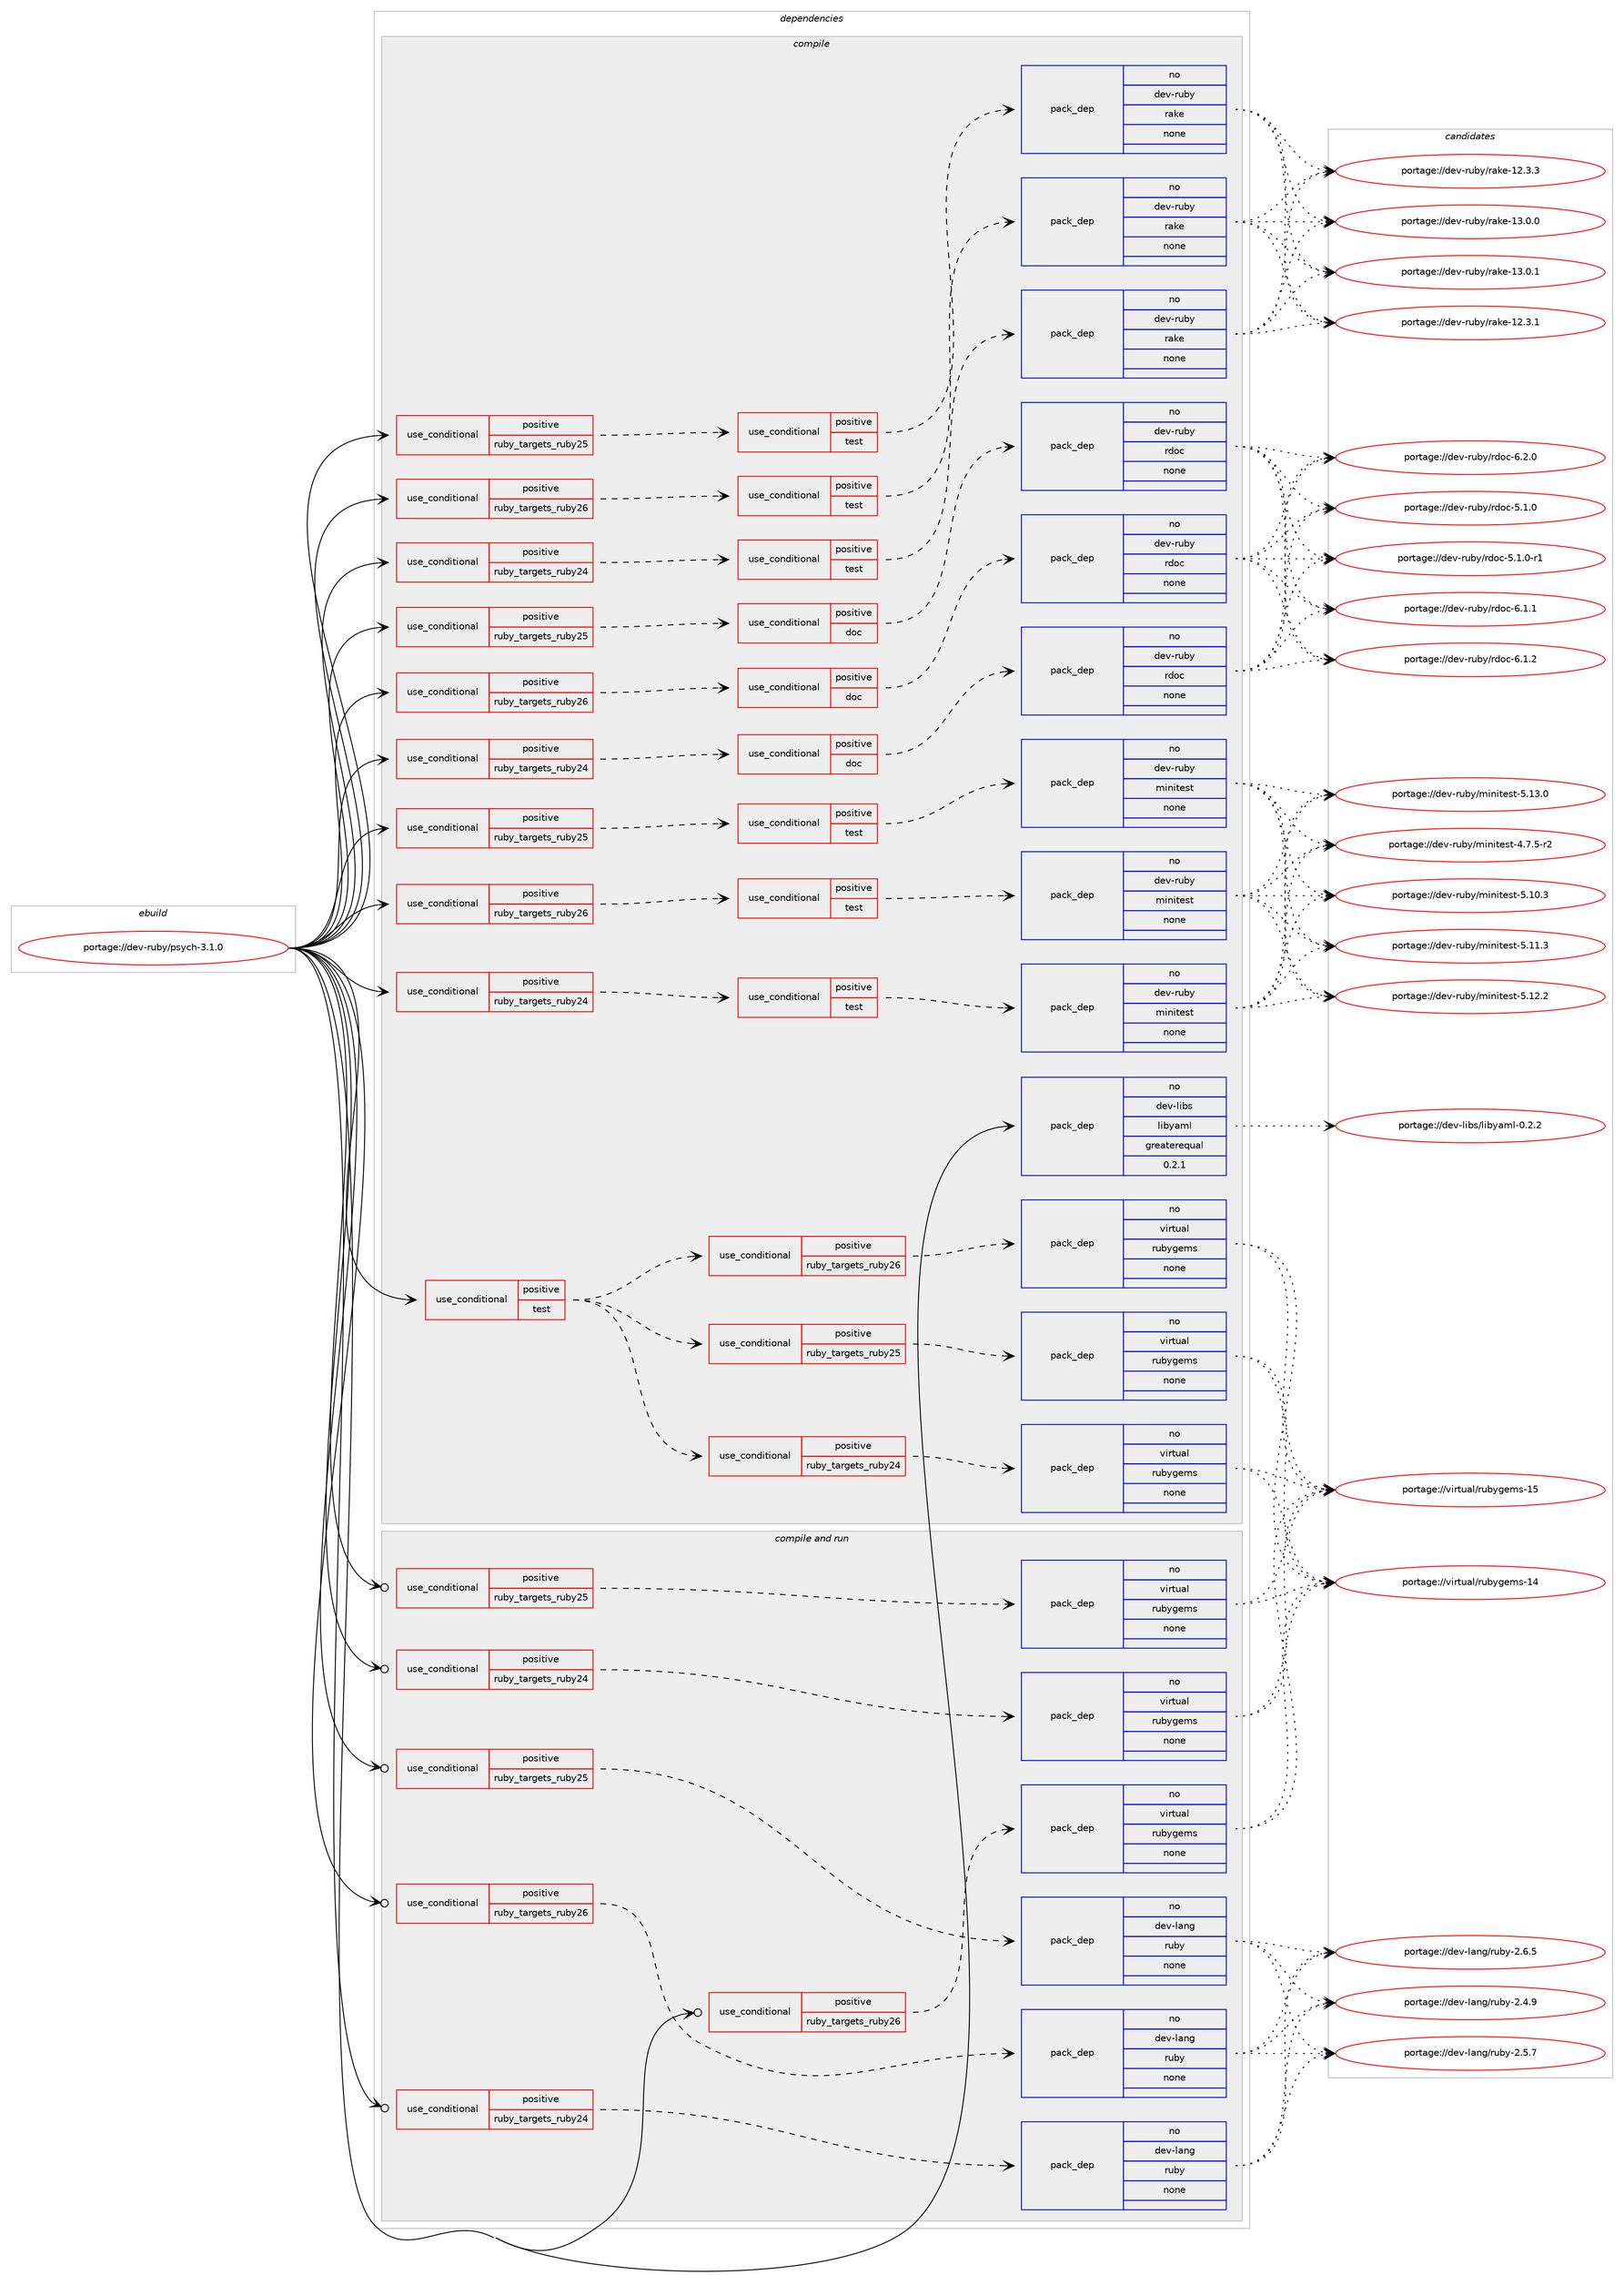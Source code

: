 digraph prolog {

# *************
# Graph options
# *************

newrank=true;
concentrate=true;
compound=true;
graph [rankdir=LR,fontname=Helvetica,fontsize=10,ranksep=1.5];#, ranksep=2.5, nodesep=0.2];
edge  [arrowhead=vee];
node  [fontname=Helvetica,fontsize=10];

# **********
# The ebuild
# **********

subgraph cluster_leftcol {
color=gray;
rank=same;
label=<<i>ebuild</i>>;
id [label="portage://dev-ruby/psych-3.1.0", color=red, width=4, href="../dev-ruby/psych-3.1.0.svg"];
}

# ****************
# The dependencies
# ****************

subgraph cluster_midcol {
color=gray;
label=<<i>dependencies</i>>;
subgraph cluster_compile {
fillcolor="#eeeeee";
style=filled;
label=<<i>compile</i>>;
subgraph cond59396 {
dependency234859 [label=<<TABLE BORDER="0" CELLBORDER="1" CELLSPACING="0" CELLPADDING="4"><TR><TD ROWSPAN="3" CELLPADDING="10">use_conditional</TD></TR><TR><TD>positive</TD></TR><TR><TD>ruby_targets_ruby24</TD></TR></TABLE>>, shape=none, color=red];
subgraph cond59397 {
dependency234860 [label=<<TABLE BORDER="0" CELLBORDER="1" CELLSPACING="0" CELLPADDING="4"><TR><TD ROWSPAN="3" CELLPADDING="10">use_conditional</TD></TR><TR><TD>positive</TD></TR><TR><TD>doc</TD></TR></TABLE>>, shape=none, color=red];
subgraph pack171918 {
dependency234861 [label=<<TABLE BORDER="0" CELLBORDER="1" CELLSPACING="0" CELLPADDING="4" WIDTH="220"><TR><TD ROWSPAN="6" CELLPADDING="30">pack_dep</TD></TR><TR><TD WIDTH="110">no</TD></TR><TR><TD>dev-ruby</TD></TR><TR><TD>rdoc</TD></TR><TR><TD>none</TD></TR><TR><TD></TD></TR></TABLE>>, shape=none, color=blue];
}
dependency234860:e -> dependency234861:w [weight=20,style="dashed",arrowhead="vee"];
}
dependency234859:e -> dependency234860:w [weight=20,style="dashed",arrowhead="vee"];
}
id:e -> dependency234859:w [weight=20,style="solid",arrowhead="vee"];
subgraph cond59398 {
dependency234862 [label=<<TABLE BORDER="0" CELLBORDER="1" CELLSPACING="0" CELLPADDING="4"><TR><TD ROWSPAN="3" CELLPADDING="10">use_conditional</TD></TR><TR><TD>positive</TD></TR><TR><TD>ruby_targets_ruby24</TD></TR></TABLE>>, shape=none, color=red];
subgraph cond59399 {
dependency234863 [label=<<TABLE BORDER="0" CELLBORDER="1" CELLSPACING="0" CELLPADDING="4"><TR><TD ROWSPAN="3" CELLPADDING="10">use_conditional</TD></TR><TR><TD>positive</TD></TR><TR><TD>test</TD></TR></TABLE>>, shape=none, color=red];
subgraph pack171919 {
dependency234864 [label=<<TABLE BORDER="0" CELLBORDER="1" CELLSPACING="0" CELLPADDING="4" WIDTH="220"><TR><TD ROWSPAN="6" CELLPADDING="30">pack_dep</TD></TR><TR><TD WIDTH="110">no</TD></TR><TR><TD>dev-ruby</TD></TR><TR><TD>minitest</TD></TR><TR><TD>none</TD></TR><TR><TD></TD></TR></TABLE>>, shape=none, color=blue];
}
dependency234863:e -> dependency234864:w [weight=20,style="dashed",arrowhead="vee"];
}
dependency234862:e -> dependency234863:w [weight=20,style="dashed",arrowhead="vee"];
}
id:e -> dependency234862:w [weight=20,style="solid",arrowhead="vee"];
subgraph cond59400 {
dependency234865 [label=<<TABLE BORDER="0" CELLBORDER="1" CELLSPACING="0" CELLPADDING="4"><TR><TD ROWSPAN="3" CELLPADDING="10">use_conditional</TD></TR><TR><TD>positive</TD></TR><TR><TD>ruby_targets_ruby24</TD></TR></TABLE>>, shape=none, color=red];
subgraph cond59401 {
dependency234866 [label=<<TABLE BORDER="0" CELLBORDER="1" CELLSPACING="0" CELLPADDING="4"><TR><TD ROWSPAN="3" CELLPADDING="10">use_conditional</TD></TR><TR><TD>positive</TD></TR><TR><TD>test</TD></TR></TABLE>>, shape=none, color=red];
subgraph pack171920 {
dependency234867 [label=<<TABLE BORDER="0" CELLBORDER="1" CELLSPACING="0" CELLPADDING="4" WIDTH="220"><TR><TD ROWSPAN="6" CELLPADDING="30">pack_dep</TD></TR><TR><TD WIDTH="110">no</TD></TR><TR><TD>dev-ruby</TD></TR><TR><TD>rake</TD></TR><TR><TD>none</TD></TR><TR><TD></TD></TR></TABLE>>, shape=none, color=blue];
}
dependency234866:e -> dependency234867:w [weight=20,style="dashed",arrowhead="vee"];
}
dependency234865:e -> dependency234866:w [weight=20,style="dashed",arrowhead="vee"];
}
id:e -> dependency234865:w [weight=20,style="solid",arrowhead="vee"];
subgraph cond59402 {
dependency234868 [label=<<TABLE BORDER="0" CELLBORDER="1" CELLSPACING="0" CELLPADDING="4"><TR><TD ROWSPAN="3" CELLPADDING="10">use_conditional</TD></TR><TR><TD>positive</TD></TR><TR><TD>ruby_targets_ruby25</TD></TR></TABLE>>, shape=none, color=red];
subgraph cond59403 {
dependency234869 [label=<<TABLE BORDER="0" CELLBORDER="1" CELLSPACING="0" CELLPADDING="4"><TR><TD ROWSPAN="3" CELLPADDING="10">use_conditional</TD></TR><TR><TD>positive</TD></TR><TR><TD>doc</TD></TR></TABLE>>, shape=none, color=red];
subgraph pack171921 {
dependency234870 [label=<<TABLE BORDER="0" CELLBORDER="1" CELLSPACING="0" CELLPADDING="4" WIDTH="220"><TR><TD ROWSPAN="6" CELLPADDING="30">pack_dep</TD></TR><TR><TD WIDTH="110">no</TD></TR><TR><TD>dev-ruby</TD></TR><TR><TD>rdoc</TD></TR><TR><TD>none</TD></TR><TR><TD></TD></TR></TABLE>>, shape=none, color=blue];
}
dependency234869:e -> dependency234870:w [weight=20,style="dashed",arrowhead="vee"];
}
dependency234868:e -> dependency234869:w [weight=20,style="dashed",arrowhead="vee"];
}
id:e -> dependency234868:w [weight=20,style="solid",arrowhead="vee"];
subgraph cond59404 {
dependency234871 [label=<<TABLE BORDER="0" CELLBORDER="1" CELLSPACING="0" CELLPADDING="4"><TR><TD ROWSPAN="3" CELLPADDING="10">use_conditional</TD></TR><TR><TD>positive</TD></TR><TR><TD>ruby_targets_ruby25</TD></TR></TABLE>>, shape=none, color=red];
subgraph cond59405 {
dependency234872 [label=<<TABLE BORDER="0" CELLBORDER="1" CELLSPACING="0" CELLPADDING="4"><TR><TD ROWSPAN="3" CELLPADDING="10">use_conditional</TD></TR><TR><TD>positive</TD></TR><TR><TD>test</TD></TR></TABLE>>, shape=none, color=red];
subgraph pack171922 {
dependency234873 [label=<<TABLE BORDER="0" CELLBORDER="1" CELLSPACING="0" CELLPADDING="4" WIDTH="220"><TR><TD ROWSPAN="6" CELLPADDING="30">pack_dep</TD></TR><TR><TD WIDTH="110">no</TD></TR><TR><TD>dev-ruby</TD></TR><TR><TD>minitest</TD></TR><TR><TD>none</TD></TR><TR><TD></TD></TR></TABLE>>, shape=none, color=blue];
}
dependency234872:e -> dependency234873:w [weight=20,style="dashed",arrowhead="vee"];
}
dependency234871:e -> dependency234872:w [weight=20,style="dashed",arrowhead="vee"];
}
id:e -> dependency234871:w [weight=20,style="solid",arrowhead="vee"];
subgraph cond59406 {
dependency234874 [label=<<TABLE BORDER="0" CELLBORDER="1" CELLSPACING="0" CELLPADDING="4"><TR><TD ROWSPAN="3" CELLPADDING="10">use_conditional</TD></TR><TR><TD>positive</TD></TR><TR><TD>ruby_targets_ruby25</TD></TR></TABLE>>, shape=none, color=red];
subgraph cond59407 {
dependency234875 [label=<<TABLE BORDER="0" CELLBORDER="1" CELLSPACING="0" CELLPADDING="4"><TR><TD ROWSPAN="3" CELLPADDING="10">use_conditional</TD></TR><TR><TD>positive</TD></TR><TR><TD>test</TD></TR></TABLE>>, shape=none, color=red];
subgraph pack171923 {
dependency234876 [label=<<TABLE BORDER="0" CELLBORDER="1" CELLSPACING="0" CELLPADDING="4" WIDTH="220"><TR><TD ROWSPAN="6" CELLPADDING="30">pack_dep</TD></TR><TR><TD WIDTH="110">no</TD></TR><TR><TD>dev-ruby</TD></TR><TR><TD>rake</TD></TR><TR><TD>none</TD></TR><TR><TD></TD></TR></TABLE>>, shape=none, color=blue];
}
dependency234875:e -> dependency234876:w [weight=20,style="dashed",arrowhead="vee"];
}
dependency234874:e -> dependency234875:w [weight=20,style="dashed",arrowhead="vee"];
}
id:e -> dependency234874:w [weight=20,style="solid",arrowhead="vee"];
subgraph cond59408 {
dependency234877 [label=<<TABLE BORDER="0" CELLBORDER="1" CELLSPACING="0" CELLPADDING="4"><TR><TD ROWSPAN="3" CELLPADDING="10">use_conditional</TD></TR><TR><TD>positive</TD></TR><TR><TD>ruby_targets_ruby26</TD></TR></TABLE>>, shape=none, color=red];
subgraph cond59409 {
dependency234878 [label=<<TABLE BORDER="0" CELLBORDER="1" CELLSPACING="0" CELLPADDING="4"><TR><TD ROWSPAN="3" CELLPADDING="10">use_conditional</TD></TR><TR><TD>positive</TD></TR><TR><TD>doc</TD></TR></TABLE>>, shape=none, color=red];
subgraph pack171924 {
dependency234879 [label=<<TABLE BORDER="0" CELLBORDER="1" CELLSPACING="0" CELLPADDING="4" WIDTH="220"><TR><TD ROWSPAN="6" CELLPADDING="30">pack_dep</TD></TR><TR><TD WIDTH="110">no</TD></TR><TR><TD>dev-ruby</TD></TR><TR><TD>rdoc</TD></TR><TR><TD>none</TD></TR><TR><TD></TD></TR></TABLE>>, shape=none, color=blue];
}
dependency234878:e -> dependency234879:w [weight=20,style="dashed",arrowhead="vee"];
}
dependency234877:e -> dependency234878:w [weight=20,style="dashed",arrowhead="vee"];
}
id:e -> dependency234877:w [weight=20,style="solid",arrowhead="vee"];
subgraph cond59410 {
dependency234880 [label=<<TABLE BORDER="0" CELLBORDER="1" CELLSPACING="0" CELLPADDING="4"><TR><TD ROWSPAN="3" CELLPADDING="10">use_conditional</TD></TR><TR><TD>positive</TD></TR><TR><TD>ruby_targets_ruby26</TD></TR></TABLE>>, shape=none, color=red];
subgraph cond59411 {
dependency234881 [label=<<TABLE BORDER="0" CELLBORDER="1" CELLSPACING="0" CELLPADDING="4"><TR><TD ROWSPAN="3" CELLPADDING="10">use_conditional</TD></TR><TR><TD>positive</TD></TR><TR><TD>test</TD></TR></TABLE>>, shape=none, color=red];
subgraph pack171925 {
dependency234882 [label=<<TABLE BORDER="0" CELLBORDER="1" CELLSPACING="0" CELLPADDING="4" WIDTH="220"><TR><TD ROWSPAN="6" CELLPADDING="30">pack_dep</TD></TR><TR><TD WIDTH="110">no</TD></TR><TR><TD>dev-ruby</TD></TR><TR><TD>minitest</TD></TR><TR><TD>none</TD></TR><TR><TD></TD></TR></TABLE>>, shape=none, color=blue];
}
dependency234881:e -> dependency234882:w [weight=20,style="dashed",arrowhead="vee"];
}
dependency234880:e -> dependency234881:w [weight=20,style="dashed",arrowhead="vee"];
}
id:e -> dependency234880:w [weight=20,style="solid",arrowhead="vee"];
subgraph cond59412 {
dependency234883 [label=<<TABLE BORDER="0" CELLBORDER="1" CELLSPACING="0" CELLPADDING="4"><TR><TD ROWSPAN="3" CELLPADDING="10">use_conditional</TD></TR><TR><TD>positive</TD></TR><TR><TD>ruby_targets_ruby26</TD></TR></TABLE>>, shape=none, color=red];
subgraph cond59413 {
dependency234884 [label=<<TABLE BORDER="0" CELLBORDER="1" CELLSPACING="0" CELLPADDING="4"><TR><TD ROWSPAN="3" CELLPADDING="10">use_conditional</TD></TR><TR><TD>positive</TD></TR><TR><TD>test</TD></TR></TABLE>>, shape=none, color=red];
subgraph pack171926 {
dependency234885 [label=<<TABLE BORDER="0" CELLBORDER="1" CELLSPACING="0" CELLPADDING="4" WIDTH="220"><TR><TD ROWSPAN="6" CELLPADDING="30">pack_dep</TD></TR><TR><TD WIDTH="110">no</TD></TR><TR><TD>dev-ruby</TD></TR><TR><TD>rake</TD></TR><TR><TD>none</TD></TR><TR><TD></TD></TR></TABLE>>, shape=none, color=blue];
}
dependency234884:e -> dependency234885:w [weight=20,style="dashed",arrowhead="vee"];
}
dependency234883:e -> dependency234884:w [weight=20,style="dashed",arrowhead="vee"];
}
id:e -> dependency234883:w [weight=20,style="solid",arrowhead="vee"];
subgraph cond59414 {
dependency234886 [label=<<TABLE BORDER="0" CELLBORDER="1" CELLSPACING="0" CELLPADDING="4"><TR><TD ROWSPAN="3" CELLPADDING="10">use_conditional</TD></TR><TR><TD>positive</TD></TR><TR><TD>test</TD></TR></TABLE>>, shape=none, color=red];
subgraph cond59415 {
dependency234887 [label=<<TABLE BORDER="0" CELLBORDER="1" CELLSPACING="0" CELLPADDING="4"><TR><TD ROWSPAN="3" CELLPADDING="10">use_conditional</TD></TR><TR><TD>positive</TD></TR><TR><TD>ruby_targets_ruby24</TD></TR></TABLE>>, shape=none, color=red];
subgraph pack171927 {
dependency234888 [label=<<TABLE BORDER="0" CELLBORDER="1" CELLSPACING="0" CELLPADDING="4" WIDTH="220"><TR><TD ROWSPAN="6" CELLPADDING="30">pack_dep</TD></TR><TR><TD WIDTH="110">no</TD></TR><TR><TD>virtual</TD></TR><TR><TD>rubygems</TD></TR><TR><TD>none</TD></TR><TR><TD></TD></TR></TABLE>>, shape=none, color=blue];
}
dependency234887:e -> dependency234888:w [weight=20,style="dashed",arrowhead="vee"];
}
dependency234886:e -> dependency234887:w [weight=20,style="dashed",arrowhead="vee"];
subgraph cond59416 {
dependency234889 [label=<<TABLE BORDER="0" CELLBORDER="1" CELLSPACING="0" CELLPADDING="4"><TR><TD ROWSPAN="3" CELLPADDING="10">use_conditional</TD></TR><TR><TD>positive</TD></TR><TR><TD>ruby_targets_ruby25</TD></TR></TABLE>>, shape=none, color=red];
subgraph pack171928 {
dependency234890 [label=<<TABLE BORDER="0" CELLBORDER="1" CELLSPACING="0" CELLPADDING="4" WIDTH="220"><TR><TD ROWSPAN="6" CELLPADDING="30">pack_dep</TD></TR><TR><TD WIDTH="110">no</TD></TR><TR><TD>virtual</TD></TR><TR><TD>rubygems</TD></TR><TR><TD>none</TD></TR><TR><TD></TD></TR></TABLE>>, shape=none, color=blue];
}
dependency234889:e -> dependency234890:w [weight=20,style="dashed",arrowhead="vee"];
}
dependency234886:e -> dependency234889:w [weight=20,style="dashed",arrowhead="vee"];
subgraph cond59417 {
dependency234891 [label=<<TABLE BORDER="0" CELLBORDER="1" CELLSPACING="0" CELLPADDING="4"><TR><TD ROWSPAN="3" CELLPADDING="10">use_conditional</TD></TR><TR><TD>positive</TD></TR><TR><TD>ruby_targets_ruby26</TD></TR></TABLE>>, shape=none, color=red];
subgraph pack171929 {
dependency234892 [label=<<TABLE BORDER="0" CELLBORDER="1" CELLSPACING="0" CELLPADDING="4" WIDTH="220"><TR><TD ROWSPAN="6" CELLPADDING="30">pack_dep</TD></TR><TR><TD WIDTH="110">no</TD></TR><TR><TD>virtual</TD></TR><TR><TD>rubygems</TD></TR><TR><TD>none</TD></TR><TR><TD></TD></TR></TABLE>>, shape=none, color=blue];
}
dependency234891:e -> dependency234892:w [weight=20,style="dashed",arrowhead="vee"];
}
dependency234886:e -> dependency234891:w [weight=20,style="dashed",arrowhead="vee"];
}
id:e -> dependency234886:w [weight=20,style="solid",arrowhead="vee"];
subgraph pack171930 {
dependency234893 [label=<<TABLE BORDER="0" CELLBORDER="1" CELLSPACING="0" CELLPADDING="4" WIDTH="220"><TR><TD ROWSPAN="6" CELLPADDING="30">pack_dep</TD></TR><TR><TD WIDTH="110">no</TD></TR><TR><TD>dev-libs</TD></TR><TR><TD>libyaml</TD></TR><TR><TD>greaterequal</TD></TR><TR><TD>0.2.1</TD></TR></TABLE>>, shape=none, color=blue];
}
id:e -> dependency234893:w [weight=20,style="solid",arrowhead="vee"];
}
subgraph cluster_compileandrun {
fillcolor="#eeeeee";
style=filled;
label=<<i>compile and run</i>>;
subgraph cond59418 {
dependency234894 [label=<<TABLE BORDER="0" CELLBORDER="1" CELLSPACING="0" CELLPADDING="4"><TR><TD ROWSPAN="3" CELLPADDING="10">use_conditional</TD></TR><TR><TD>positive</TD></TR><TR><TD>ruby_targets_ruby24</TD></TR></TABLE>>, shape=none, color=red];
subgraph pack171931 {
dependency234895 [label=<<TABLE BORDER="0" CELLBORDER="1" CELLSPACING="0" CELLPADDING="4" WIDTH="220"><TR><TD ROWSPAN="6" CELLPADDING="30">pack_dep</TD></TR><TR><TD WIDTH="110">no</TD></TR><TR><TD>dev-lang</TD></TR><TR><TD>ruby</TD></TR><TR><TD>none</TD></TR><TR><TD></TD></TR></TABLE>>, shape=none, color=blue];
}
dependency234894:e -> dependency234895:w [weight=20,style="dashed",arrowhead="vee"];
}
id:e -> dependency234894:w [weight=20,style="solid",arrowhead="odotvee"];
subgraph cond59419 {
dependency234896 [label=<<TABLE BORDER="0" CELLBORDER="1" CELLSPACING="0" CELLPADDING="4"><TR><TD ROWSPAN="3" CELLPADDING="10">use_conditional</TD></TR><TR><TD>positive</TD></TR><TR><TD>ruby_targets_ruby24</TD></TR></TABLE>>, shape=none, color=red];
subgraph pack171932 {
dependency234897 [label=<<TABLE BORDER="0" CELLBORDER="1" CELLSPACING="0" CELLPADDING="4" WIDTH="220"><TR><TD ROWSPAN="6" CELLPADDING="30">pack_dep</TD></TR><TR><TD WIDTH="110">no</TD></TR><TR><TD>virtual</TD></TR><TR><TD>rubygems</TD></TR><TR><TD>none</TD></TR><TR><TD></TD></TR></TABLE>>, shape=none, color=blue];
}
dependency234896:e -> dependency234897:w [weight=20,style="dashed",arrowhead="vee"];
}
id:e -> dependency234896:w [weight=20,style="solid",arrowhead="odotvee"];
subgraph cond59420 {
dependency234898 [label=<<TABLE BORDER="0" CELLBORDER="1" CELLSPACING="0" CELLPADDING="4"><TR><TD ROWSPAN="3" CELLPADDING="10">use_conditional</TD></TR><TR><TD>positive</TD></TR><TR><TD>ruby_targets_ruby25</TD></TR></TABLE>>, shape=none, color=red];
subgraph pack171933 {
dependency234899 [label=<<TABLE BORDER="0" CELLBORDER="1" CELLSPACING="0" CELLPADDING="4" WIDTH="220"><TR><TD ROWSPAN="6" CELLPADDING="30">pack_dep</TD></TR><TR><TD WIDTH="110">no</TD></TR><TR><TD>dev-lang</TD></TR><TR><TD>ruby</TD></TR><TR><TD>none</TD></TR><TR><TD></TD></TR></TABLE>>, shape=none, color=blue];
}
dependency234898:e -> dependency234899:w [weight=20,style="dashed",arrowhead="vee"];
}
id:e -> dependency234898:w [weight=20,style="solid",arrowhead="odotvee"];
subgraph cond59421 {
dependency234900 [label=<<TABLE BORDER="0" CELLBORDER="1" CELLSPACING="0" CELLPADDING="4"><TR><TD ROWSPAN="3" CELLPADDING="10">use_conditional</TD></TR><TR><TD>positive</TD></TR><TR><TD>ruby_targets_ruby25</TD></TR></TABLE>>, shape=none, color=red];
subgraph pack171934 {
dependency234901 [label=<<TABLE BORDER="0" CELLBORDER="1" CELLSPACING="0" CELLPADDING="4" WIDTH="220"><TR><TD ROWSPAN="6" CELLPADDING="30">pack_dep</TD></TR><TR><TD WIDTH="110">no</TD></TR><TR><TD>virtual</TD></TR><TR><TD>rubygems</TD></TR><TR><TD>none</TD></TR><TR><TD></TD></TR></TABLE>>, shape=none, color=blue];
}
dependency234900:e -> dependency234901:w [weight=20,style="dashed",arrowhead="vee"];
}
id:e -> dependency234900:w [weight=20,style="solid",arrowhead="odotvee"];
subgraph cond59422 {
dependency234902 [label=<<TABLE BORDER="0" CELLBORDER="1" CELLSPACING="0" CELLPADDING="4"><TR><TD ROWSPAN="3" CELLPADDING="10">use_conditional</TD></TR><TR><TD>positive</TD></TR><TR><TD>ruby_targets_ruby26</TD></TR></TABLE>>, shape=none, color=red];
subgraph pack171935 {
dependency234903 [label=<<TABLE BORDER="0" CELLBORDER="1" CELLSPACING="0" CELLPADDING="4" WIDTH="220"><TR><TD ROWSPAN="6" CELLPADDING="30">pack_dep</TD></TR><TR><TD WIDTH="110">no</TD></TR><TR><TD>dev-lang</TD></TR><TR><TD>ruby</TD></TR><TR><TD>none</TD></TR><TR><TD></TD></TR></TABLE>>, shape=none, color=blue];
}
dependency234902:e -> dependency234903:w [weight=20,style="dashed",arrowhead="vee"];
}
id:e -> dependency234902:w [weight=20,style="solid",arrowhead="odotvee"];
subgraph cond59423 {
dependency234904 [label=<<TABLE BORDER="0" CELLBORDER="1" CELLSPACING="0" CELLPADDING="4"><TR><TD ROWSPAN="3" CELLPADDING="10">use_conditional</TD></TR><TR><TD>positive</TD></TR><TR><TD>ruby_targets_ruby26</TD></TR></TABLE>>, shape=none, color=red];
subgraph pack171936 {
dependency234905 [label=<<TABLE BORDER="0" CELLBORDER="1" CELLSPACING="0" CELLPADDING="4" WIDTH="220"><TR><TD ROWSPAN="6" CELLPADDING="30">pack_dep</TD></TR><TR><TD WIDTH="110">no</TD></TR><TR><TD>virtual</TD></TR><TR><TD>rubygems</TD></TR><TR><TD>none</TD></TR><TR><TD></TD></TR></TABLE>>, shape=none, color=blue];
}
dependency234904:e -> dependency234905:w [weight=20,style="dashed",arrowhead="vee"];
}
id:e -> dependency234904:w [weight=20,style="solid",arrowhead="odotvee"];
}
subgraph cluster_run {
fillcolor="#eeeeee";
style=filled;
label=<<i>run</i>>;
}
}

# **************
# The candidates
# **************

subgraph cluster_choices {
rank=same;
color=gray;
label=<<i>candidates</i>>;

subgraph choice171918 {
color=black;
nodesep=1;
choiceportage10010111845114117981214711410011199455346494648 [label="portage://dev-ruby/rdoc-5.1.0", color=red, width=4,href="../dev-ruby/rdoc-5.1.0.svg"];
choiceportage100101118451141179812147114100111994553464946484511449 [label="portage://dev-ruby/rdoc-5.1.0-r1", color=red, width=4,href="../dev-ruby/rdoc-5.1.0-r1.svg"];
choiceportage10010111845114117981214711410011199455446494649 [label="portage://dev-ruby/rdoc-6.1.1", color=red, width=4,href="../dev-ruby/rdoc-6.1.1.svg"];
choiceportage10010111845114117981214711410011199455446494650 [label="portage://dev-ruby/rdoc-6.1.2", color=red, width=4,href="../dev-ruby/rdoc-6.1.2.svg"];
choiceportage10010111845114117981214711410011199455446504648 [label="portage://dev-ruby/rdoc-6.2.0", color=red, width=4,href="../dev-ruby/rdoc-6.2.0.svg"];
dependency234861:e -> choiceportage10010111845114117981214711410011199455346494648:w [style=dotted,weight="100"];
dependency234861:e -> choiceportage100101118451141179812147114100111994553464946484511449:w [style=dotted,weight="100"];
dependency234861:e -> choiceportage10010111845114117981214711410011199455446494649:w [style=dotted,weight="100"];
dependency234861:e -> choiceportage10010111845114117981214711410011199455446494650:w [style=dotted,weight="100"];
dependency234861:e -> choiceportage10010111845114117981214711410011199455446504648:w [style=dotted,weight="100"];
}
subgraph choice171919 {
color=black;
nodesep=1;
choiceportage1001011184511411798121471091051101051161011151164552465546534511450 [label="portage://dev-ruby/minitest-4.7.5-r2", color=red, width=4,href="../dev-ruby/minitest-4.7.5-r2.svg"];
choiceportage10010111845114117981214710910511010511610111511645534649484651 [label="portage://dev-ruby/minitest-5.10.3", color=red, width=4,href="../dev-ruby/minitest-5.10.3.svg"];
choiceportage10010111845114117981214710910511010511610111511645534649494651 [label="portage://dev-ruby/minitest-5.11.3", color=red, width=4,href="../dev-ruby/minitest-5.11.3.svg"];
choiceportage10010111845114117981214710910511010511610111511645534649504650 [label="portage://dev-ruby/minitest-5.12.2", color=red, width=4,href="../dev-ruby/minitest-5.12.2.svg"];
choiceportage10010111845114117981214710910511010511610111511645534649514648 [label="portage://dev-ruby/minitest-5.13.0", color=red, width=4,href="../dev-ruby/minitest-5.13.0.svg"];
dependency234864:e -> choiceportage1001011184511411798121471091051101051161011151164552465546534511450:w [style=dotted,weight="100"];
dependency234864:e -> choiceportage10010111845114117981214710910511010511610111511645534649484651:w [style=dotted,weight="100"];
dependency234864:e -> choiceportage10010111845114117981214710910511010511610111511645534649494651:w [style=dotted,weight="100"];
dependency234864:e -> choiceportage10010111845114117981214710910511010511610111511645534649504650:w [style=dotted,weight="100"];
dependency234864:e -> choiceportage10010111845114117981214710910511010511610111511645534649514648:w [style=dotted,weight="100"];
}
subgraph choice171920 {
color=black;
nodesep=1;
choiceportage1001011184511411798121471149710710145495046514649 [label="portage://dev-ruby/rake-12.3.1", color=red, width=4,href="../dev-ruby/rake-12.3.1.svg"];
choiceportage1001011184511411798121471149710710145495046514651 [label="portage://dev-ruby/rake-12.3.3", color=red, width=4,href="../dev-ruby/rake-12.3.3.svg"];
choiceportage1001011184511411798121471149710710145495146484648 [label="portage://dev-ruby/rake-13.0.0", color=red, width=4,href="../dev-ruby/rake-13.0.0.svg"];
choiceportage1001011184511411798121471149710710145495146484649 [label="portage://dev-ruby/rake-13.0.1", color=red, width=4,href="../dev-ruby/rake-13.0.1.svg"];
dependency234867:e -> choiceportage1001011184511411798121471149710710145495046514649:w [style=dotted,weight="100"];
dependency234867:e -> choiceportage1001011184511411798121471149710710145495046514651:w [style=dotted,weight="100"];
dependency234867:e -> choiceportage1001011184511411798121471149710710145495146484648:w [style=dotted,weight="100"];
dependency234867:e -> choiceportage1001011184511411798121471149710710145495146484649:w [style=dotted,weight="100"];
}
subgraph choice171921 {
color=black;
nodesep=1;
choiceportage10010111845114117981214711410011199455346494648 [label="portage://dev-ruby/rdoc-5.1.0", color=red, width=4,href="../dev-ruby/rdoc-5.1.0.svg"];
choiceportage100101118451141179812147114100111994553464946484511449 [label="portage://dev-ruby/rdoc-5.1.0-r1", color=red, width=4,href="../dev-ruby/rdoc-5.1.0-r1.svg"];
choiceportage10010111845114117981214711410011199455446494649 [label="portage://dev-ruby/rdoc-6.1.1", color=red, width=4,href="../dev-ruby/rdoc-6.1.1.svg"];
choiceportage10010111845114117981214711410011199455446494650 [label="portage://dev-ruby/rdoc-6.1.2", color=red, width=4,href="../dev-ruby/rdoc-6.1.2.svg"];
choiceportage10010111845114117981214711410011199455446504648 [label="portage://dev-ruby/rdoc-6.2.0", color=red, width=4,href="../dev-ruby/rdoc-6.2.0.svg"];
dependency234870:e -> choiceportage10010111845114117981214711410011199455346494648:w [style=dotted,weight="100"];
dependency234870:e -> choiceportage100101118451141179812147114100111994553464946484511449:w [style=dotted,weight="100"];
dependency234870:e -> choiceportage10010111845114117981214711410011199455446494649:w [style=dotted,weight="100"];
dependency234870:e -> choiceportage10010111845114117981214711410011199455446494650:w [style=dotted,weight="100"];
dependency234870:e -> choiceportage10010111845114117981214711410011199455446504648:w [style=dotted,weight="100"];
}
subgraph choice171922 {
color=black;
nodesep=1;
choiceportage1001011184511411798121471091051101051161011151164552465546534511450 [label="portage://dev-ruby/minitest-4.7.5-r2", color=red, width=4,href="../dev-ruby/minitest-4.7.5-r2.svg"];
choiceportage10010111845114117981214710910511010511610111511645534649484651 [label="portage://dev-ruby/minitest-5.10.3", color=red, width=4,href="../dev-ruby/minitest-5.10.3.svg"];
choiceportage10010111845114117981214710910511010511610111511645534649494651 [label="portage://dev-ruby/minitest-5.11.3", color=red, width=4,href="../dev-ruby/minitest-5.11.3.svg"];
choiceportage10010111845114117981214710910511010511610111511645534649504650 [label="portage://dev-ruby/minitest-5.12.2", color=red, width=4,href="../dev-ruby/minitest-5.12.2.svg"];
choiceportage10010111845114117981214710910511010511610111511645534649514648 [label="portage://dev-ruby/minitest-5.13.0", color=red, width=4,href="../dev-ruby/minitest-5.13.0.svg"];
dependency234873:e -> choiceportage1001011184511411798121471091051101051161011151164552465546534511450:w [style=dotted,weight="100"];
dependency234873:e -> choiceportage10010111845114117981214710910511010511610111511645534649484651:w [style=dotted,weight="100"];
dependency234873:e -> choiceportage10010111845114117981214710910511010511610111511645534649494651:w [style=dotted,weight="100"];
dependency234873:e -> choiceportage10010111845114117981214710910511010511610111511645534649504650:w [style=dotted,weight="100"];
dependency234873:e -> choiceportage10010111845114117981214710910511010511610111511645534649514648:w [style=dotted,weight="100"];
}
subgraph choice171923 {
color=black;
nodesep=1;
choiceportage1001011184511411798121471149710710145495046514649 [label="portage://dev-ruby/rake-12.3.1", color=red, width=4,href="../dev-ruby/rake-12.3.1.svg"];
choiceportage1001011184511411798121471149710710145495046514651 [label="portage://dev-ruby/rake-12.3.3", color=red, width=4,href="../dev-ruby/rake-12.3.3.svg"];
choiceportage1001011184511411798121471149710710145495146484648 [label="portage://dev-ruby/rake-13.0.0", color=red, width=4,href="../dev-ruby/rake-13.0.0.svg"];
choiceportage1001011184511411798121471149710710145495146484649 [label="portage://dev-ruby/rake-13.0.1", color=red, width=4,href="../dev-ruby/rake-13.0.1.svg"];
dependency234876:e -> choiceportage1001011184511411798121471149710710145495046514649:w [style=dotted,weight="100"];
dependency234876:e -> choiceportage1001011184511411798121471149710710145495046514651:w [style=dotted,weight="100"];
dependency234876:e -> choiceportage1001011184511411798121471149710710145495146484648:w [style=dotted,weight="100"];
dependency234876:e -> choiceportage1001011184511411798121471149710710145495146484649:w [style=dotted,weight="100"];
}
subgraph choice171924 {
color=black;
nodesep=1;
choiceportage10010111845114117981214711410011199455346494648 [label="portage://dev-ruby/rdoc-5.1.0", color=red, width=4,href="../dev-ruby/rdoc-5.1.0.svg"];
choiceportage100101118451141179812147114100111994553464946484511449 [label="portage://dev-ruby/rdoc-5.1.0-r1", color=red, width=4,href="../dev-ruby/rdoc-5.1.0-r1.svg"];
choiceportage10010111845114117981214711410011199455446494649 [label="portage://dev-ruby/rdoc-6.1.1", color=red, width=4,href="../dev-ruby/rdoc-6.1.1.svg"];
choiceportage10010111845114117981214711410011199455446494650 [label="portage://dev-ruby/rdoc-6.1.2", color=red, width=4,href="../dev-ruby/rdoc-6.1.2.svg"];
choiceportage10010111845114117981214711410011199455446504648 [label="portage://dev-ruby/rdoc-6.2.0", color=red, width=4,href="../dev-ruby/rdoc-6.2.0.svg"];
dependency234879:e -> choiceportage10010111845114117981214711410011199455346494648:w [style=dotted,weight="100"];
dependency234879:e -> choiceportage100101118451141179812147114100111994553464946484511449:w [style=dotted,weight="100"];
dependency234879:e -> choiceportage10010111845114117981214711410011199455446494649:w [style=dotted,weight="100"];
dependency234879:e -> choiceportage10010111845114117981214711410011199455446494650:w [style=dotted,weight="100"];
dependency234879:e -> choiceportage10010111845114117981214711410011199455446504648:w [style=dotted,weight="100"];
}
subgraph choice171925 {
color=black;
nodesep=1;
choiceportage1001011184511411798121471091051101051161011151164552465546534511450 [label="portage://dev-ruby/minitest-4.7.5-r2", color=red, width=4,href="../dev-ruby/minitest-4.7.5-r2.svg"];
choiceportage10010111845114117981214710910511010511610111511645534649484651 [label="portage://dev-ruby/minitest-5.10.3", color=red, width=4,href="../dev-ruby/minitest-5.10.3.svg"];
choiceportage10010111845114117981214710910511010511610111511645534649494651 [label="portage://dev-ruby/minitest-5.11.3", color=red, width=4,href="../dev-ruby/minitest-5.11.3.svg"];
choiceportage10010111845114117981214710910511010511610111511645534649504650 [label="portage://dev-ruby/minitest-5.12.2", color=red, width=4,href="../dev-ruby/minitest-5.12.2.svg"];
choiceportage10010111845114117981214710910511010511610111511645534649514648 [label="portage://dev-ruby/minitest-5.13.0", color=red, width=4,href="../dev-ruby/minitest-5.13.0.svg"];
dependency234882:e -> choiceportage1001011184511411798121471091051101051161011151164552465546534511450:w [style=dotted,weight="100"];
dependency234882:e -> choiceportage10010111845114117981214710910511010511610111511645534649484651:w [style=dotted,weight="100"];
dependency234882:e -> choiceportage10010111845114117981214710910511010511610111511645534649494651:w [style=dotted,weight="100"];
dependency234882:e -> choiceportage10010111845114117981214710910511010511610111511645534649504650:w [style=dotted,weight="100"];
dependency234882:e -> choiceportage10010111845114117981214710910511010511610111511645534649514648:w [style=dotted,weight="100"];
}
subgraph choice171926 {
color=black;
nodesep=1;
choiceportage1001011184511411798121471149710710145495046514649 [label="portage://dev-ruby/rake-12.3.1", color=red, width=4,href="../dev-ruby/rake-12.3.1.svg"];
choiceportage1001011184511411798121471149710710145495046514651 [label="portage://dev-ruby/rake-12.3.3", color=red, width=4,href="../dev-ruby/rake-12.3.3.svg"];
choiceportage1001011184511411798121471149710710145495146484648 [label="portage://dev-ruby/rake-13.0.0", color=red, width=4,href="../dev-ruby/rake-13.0.0.svg"];
choiceportage1001011184511411798121471149710710145495146484649 [label="portage://dev-ruby/rake-13.0.1", color=red, width=4,href="../dev-ruby/rake-13.0.1.svg"];
dependency234885:e -> choiceportage1001011184511411798121471149710710145495046514649:w [style=dotted,weight="100"];
dependency234885:e -> choiceportage1001011184511411798121471149710710145495046514651:w [style=dotted,weight="100"];
dependency234885:e -> choiceportage1001011184511411798121471149710710145495146484648:w [style=dotted,weight="100"];
dependency234885:e -> choiceportage1001011184511411798121471149710710145495146484649:w [style=dotted,weight="100"];
}
subgraph choice171927 {
color=black;
nodesep=1;
choiceportage118105114116117971084711411798121103101109115454952 [label="portage://virtual/rubygems-14", color=red, width=4,href="../virtual/rubygems-14.svg"];
choiceportage118105114116117971084711411798121103101109115454953 [label="portage://virtual/rubygems-15", color=red, width=4,href="../virtual/rubygems-15.svg"];
dependency234888:e -> choiceportage118105114116117971084711411798121103101109115454952:w [style=dotted,weight="100"];
dependency234888:e -> choiceportage118105114116117971084711411798121103101109115454953:w [style=dotted,weight="100"];
}
subgraph choice171928 {
color=black;
nodesep=1;
choiceportage118105114116117971084711411798121103101109115454952 [label="portage://virtual/rubygems-14", color=red, width=4,href="../virtual/rubygems-14.svg"];
choiceportage118105114116117971084711411798121103101109115454953 [label="portage://virtual/rubygems-15", color=red, width=4,href="../virtual/rubygems-15.svg"];
dependency234890:e -> choiceportage118105114116117971084711411798121103101109115454952:w [style=dotted,weight="100"];
dependency234890:e -> choiceportage118105114116117971084711411798121103101109115454953:w [style=dotted,weight="100"];
}
subgraph choice171929 {
color=black;
nodesep=1;
choiceportage118105114116117971084711411798121103101109115454952 [label="portage://virtual/rubygems-14", color=red, width=4,href="../virtual/rubygems-14.svg"];
choiceportage118105114116117971084711411798121103101109115454953 [label="portage://virtual/rubygems-15", color=red, width=4,href="../virtual/rubygems-15.svg"];
dependency234892:e -> choiceportage118105114116117971084711411798121103101109115454952:w [style=dotted,weight="100"];
dependency234892:e -> choiceportage118105114116117971084711411798121103101109115454953:w [style=dotted,weight="100"];
}
subgraph choice171930 {
color=black;
nodesep=1;
choiceportage1001011184510810598115471081059812197109108454846504650 [label="portage://dev-libs/libyaml-0.2.2", color=red, width=4,href="../dev-libs/libyaml-0.2.2.svg"];
dependency234893:e -> choiceportage1001011184510810598115471081059812197109108454846504650:w [style=dotted,weight="100"];
}
subgraph choice171931 {
color=black;
nodesep=1;
choiceportage10010111845108971101034711411798121455046524657 [label="portage://dev-lang/ruby-2.4.9", color=red, width=4,href="../dev-lang/ruby-2.4.9.svg"];
choiceportage10010111845108971101034711411798121455046534655 [label="portage://dev-lang/ruby-2.5.7", color=red, width=4,href="../dev-lang/ruby-2.5.7.svg"];
choiceportage10010111845108971101034711411798121455046544653 [label="portage://dev-lang/ruby-2.6.5", color=red, width=4,href="../dev-lang/ruby-2.6.5.svg"];
dependency234895:e -> choiceportage10010111845108971101034711411798121455046524657:w [style=dotted,weight="100"];
dependency234895:e -> choiceportage10010111845108971101034711411798121455046534655:w [style=dotted,weight="100"];
dependency234895:e -> choiceportage10010111845108971101034711411798121455046544653:w [style=dotted,weight="100"];
}
subgraph choice171932 {
color=black;
nodesep=1;
choiceportage118105114116117971084711411798121103101109115454952 [label="portage://virtual/rubygems-14", color=red, width=4,href="../virtual/rubygems-14.svg"];
choiceportage118105114116117971084711411798121103101109115454953 [label="portage://virtual/rubygems-15", color=red, width=4,href="../virtual/rubygems-15.svg"];
dependency234897:e -> choiceportage118105114116117971084711411798121103101109115454952:w [style=dotted,weight="100"];
dependency234897:e -> choiceportage118105114116117971084711411798121103101109115454953:w [style=dotted,weight="100"];
}
subgraph choice171933 {
color=black;
nodesep=1;
choiceportage10010111845108971101034711411798121455046524657 [label="portage://dev-lang/ruby-2.4.9", color=red, width=4,href="../dev-lang/ruby-2.4.9.svg"];
choiceportage10010111845108971101034711411798121455046534655 [label="portage://dev-lang/ruby-2.5.7", color=red, width=4,href="../dev-lang/ruby-2.5.7.svg"];
choiceportage10010111845108971101034711411798121455046544653 [label="portage://dev-lang/ruby-2.6.5", color=red, width=4,href="../dev-lang/ruby-2.6.5.svg"];
dependency234899:e -> choiceportage10010111845108971101034711411798121455046524657:w [style=dotted,weight="100"];
dependency234899:e -> choiceportage10010111845108971101034711411798121455046534655:w [style=dotted,weight="100"];
dependency234899:e -> choiceportage10010111845108971101034711411798121455046544653:w [style=dotted,weight="100"];
}
subgraph choice171934 {
color=black;
nodesep=1;
choiceportage118105114116117971084711411798121103101109115454952 [label="portage://virtual/rubygems-14", color=red, width=4,href="../virtual/rubygems-14.svg"];
choiceportage118105114116117971084711411798121103101109115454953 [label="portage://virtual/rubygems-15", color=red, width=4,href="../virtual/rubygems-15.svg"];
dependency234901:e -> choiceportage118105114116117971084711411798121103101109115454952:w [style=dotted,weight="100"];
dependency234901:e -> choiceportage118105114116117971084711411798121103101109115454953:w [style=dotted,weight="100"];
}
subgraph choice171935 {
color=black;
nodesep=1;
choiceportage10010111845108971101034711411798121455046524657 [label="portage://dev-lang/ruby-2.4.9", color=red, width=4,href="../dev-lang/ruby-2.4.9.svg"];
choiceportage10010111845108971101034711411798121455046534655 [label="portage://dev-lang/ruby-2.5.7", color=red, width=4,href="../dev-lang/ruby-2.5.7.svg"];
choiceportage10010111845108971101034711411798121455046544653 [label="portage://dev-lang/ruby-2.6.5", color=red, width=4,href="../dev-lang/ruby-2.6.5.svg"];
dependency234903:e -> choiceportage10010111845108971101034711411798121455046524657:w [style=dotted,weight="100"];
dependency234903:e -> choiceportage10010111845108971101034711411798121455046534655:w [style=dotted,weight="100"];
dependency234903:e -> choiceportage10010111845108971101034711411798121455046544653:w [style=dotted,weight="100"];
}
subgraph choice171936 {
color=black;
nodesep=1;
choiceportage118105114116117971084711411798121103101109115454952 [label="portage://virtual/rubygems-14", color=red, width=4,href="../virtual/rubygems-14.svg"];
choiceportage118105114116117971084711411798121103101109115454953 [label="portage://virtual/rubygems-15", color=red, width=4,href="../virtual/rubygems-15.svg"];
dependency234905:e -> choiceportage118105114116117971084711411798121103101109115454952:w [style=dotted,weight="100"];
dependency234905:e -> choiceportage118105114116117971084711411798121103101109115454953:w [style=dotted,weight="100"];
}
}

}
